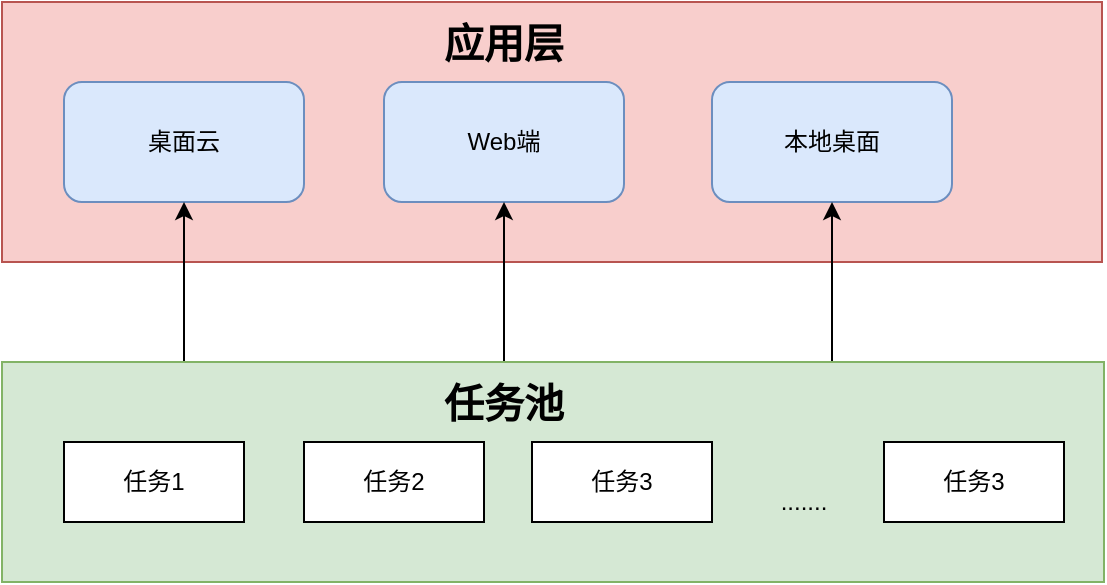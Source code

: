 <mxfile version="14.5.3" type="github">
  <diagram id="C5RBs43oDa-KdzZeNtuy" name="Page-1">
    <mxGraphModel dx="1422" dy="762" grid="1" gridSize="10" guides="1" tooltips="1" connect="1" arrows="1" fold="1" page="1" pageScale="1" pageWidth="827" pageHeight="1169" math="0" shadow="0">
      <root>
        <mxCell id="WIyWlLk6GJQsqaUBKTNV-0" />
        <mxCell id="WIyWlLk6GJQsqaUBKTNV-1" parent="WIyWlLk6GJQsqaUBKTNV-0" />
        <mxCell id="MlibQP-WOHyE2ScFxNsH-16" value="" style="rounded=0;whiteSpace=wrap;html=1;fontSize=20;fillColor=#f8cecc;strokeColor=#b85450;" vertex="1" parent="WIyWlLk6GJQsqaUBKTNV-1">
          <mxGeometry x="149" y="100" width="550" height="130" as="geometry" />
        </mxCell>
        <mxCell id="MlibQP-WOHyE2ScFxNsH-0" value="桌面云" style="rounded=1;whiteSpace=wrap;html=1;fillColor=#dae8fc;strokeColor=#6c8ebf;" vertex="1" parent="WIyWlLk6GJQsqaUBKTNV-1">
          <mxGeometry x="180" y="140" width="120" height="60" as="geometry" />
        </mxCell>
        <mxCell id="MlibQP-WOHyE2ScFxNsH-1" value="Web端" style="rounded=1;whiteSpace=wrap;html=1;fillColor=#dae8fc;strokeColor=#6c8ebf;" vertex="1" parent="WIyWlLk6GJQsqaUBKTNV-1">
          <mxGeometry x="340" y="140" width="120" height="60" as="geometry" />
        </mxCell>
        <mxCell id="MlibQP-WOHyE2ScFxNsH-2" value="本地桌面" style="rounded=1;whiteSpace=wrap;html=1;fillColor=#dae8fc;strokeColor=#6c8ebf;" vertex="1" parent="WIyWlLk6GJQsqaUBKTNV-1">
          <mxGeometry x="504" y="140" width="120" height="60" as="geometry" />
        </mxCell>
        <mxCell id="MlibQP-WOHyE2ScFxNsH-13" style="edgeStyle=orthogonalEdgeStyle;rounded=0;orthogonalLoop=1;jettySize=auto;html=1;exitX=0.25;exitY=0;exitDx=0;exitDy=0;entryX=0.5;entryY=1;entryDx=0;entryDy=0;fontSize=20;" edge="1" parent="WIyWlLk6GJQsqaUBKTNV-1" source="MlibQP-WOHyE2ScFxNsH-3" target="MlibQP-WOHyE2ScFxNsH-0">
          <mxGeometry relative="1" as="geometry">
            <Array as="points">
              <mxPoint x="240" y="280" />
            </Array>
          </mxGeometry>
        </mxCell>
        <mxCell id="MlibQP-WOHyE2ScFxNsH-14" style="edgeStyle=orthogonalEdgeStyle;rounded=0;orthogonalLoop=1;jettySize=auto;html=1;exitX=0.5;exitY=0;exitDx=0;exitDy=0;fontSize=20;" edge="1" parent="WIyWlLk6GJQsqaUBKTNV-1" source="MlibQP-WOHyE2ScFxNsH-3" target="MlibQP-WOHyE2ScFxNsH-1">
          <mxGeometry relative="1" as="geometry">
            <Array as="points">
              <mxPoint x="400" y="280" />
            </Array>
          </mxGeometry>
        </mxCell>
        <mxCell id="MlibQP-WOHyE2ScFxNsH-15" style="edgeStyle=orthogonalEdgeStyle;rounded=0;orthogonalLoop=1;jettySize=auto;html=1;exitX=0.75;exitY=0;exitDx=0;exitDy=0;entryX=0.5;entryY=1;entryDx=0;entryDy=0;fontSize=20;" edge="1" parent="WIyWlLk6GJQsqaUBKTNV-1" source="MlibQP-WOHyE2ScFxNsH-3" target="MlibQP-WOHyE2ScFxNsH-2">
          <mxGeometry relative="1" as="geometry">
            <Array as="points">
              <mxPoint x="564" y="280" />
            </Array>
          </mxGeometry>
        </mxCell>
        <mxCell id="MlibQP-WOHyE2ScFxNsH-3" value="" style="rounded=0;whiteSpace=wrap;html=1;fillColor=#d5e8d4;strokeColor=#82b366;" vertex="1" parent="WIyWlLk6GJQsqaUBKTNV-1">
          <mxGeometry x="149" y="280" width="551" height="110" as="geometry" />
        </mxCell>
        <mxCell id="MlibQP-WOHyE2ScFxNsH-4" value="任务1" style="rounded=0;whiteSpace=wrap;html=1;" vertex="1" parent="WIyWlLk6GJQsqaUBKTNV-1">
          <mxGeometry x="180" y="320" width="90" height="40" as="geometry" />
        </mxCell>
        <mxCell id="MlibQP-WOHyE2ScFxNsH-5" value="任务2" style="rounded=0;whiteSpace=wrap;html=1;" vertex="1" parent="WIyWlLk6GJQsqaUBKTNV-1">
          <mxGeometry x="300" y="320" width="90" height="40" as="geometry" />
        </mxCell>
        <mxCell id="MlibQP-WOHyE2ScFxNsH-6" value="任务3" style="rounded=0;whiteSpace=wrap;html=1;" vertex="1" parent="WIyWlLk6GJQsqaUBKTNV-1">
          <mxGeometry x="414" y="320" width="90" height="40" as="geometry" />
        </mxCell>
        <mxCell id="MlibQP-WOHyE2ScFxNsH-7" value="任务3" style="rounded=0;whiteSpace=wrap;html=1;" vertex="1" parent="WIyWlLk6GJQsqaUBKTNV-1">
          <mxGeometry x="590" y="320" width="90" height="40" as="geometry" />
        </mxCell>
        <mxCell id="MlibQP-WOHyE2ScFxNsH-10" value="......." style="text;html=1;strokeColor=none;fillColor=none;align=center;verticalAlign=middle;whiteSpace=wrap;rounded=0;" vertex="1" parent="WIyWlLk6GJQsqaUBKTNV-1">
          <mxGeometry x="530" y="340" width="40" height="20" as="geometry" />
        </mxCell>
        <mxCell id="MlibQP-WOHyE2ScFxNsH-11" value="任务池" style="text;html=1;strokeColor=none;fillColor=none;align=center;verticalAlign=middle;whiteSpace=wrap;rounded=0;fontSize=20;fontStyle=1" vertex="1" parent="WIyWlLk6GJQsqaUBKTNV-1">
          <mxGeometry x="365" y="290" width="70" height="20" as="geometry" />
        </mxCell>
        <mxCell id="MlibQP-WOHyE2ScFxNsH-17" value="应用层" style="text;html=1;strokeColor=none;fillColor=none;align=center;verticalAlign=middle;whiteSpace=wrap;rounded=0;fontSize=20;fontStyle=1" vertex="1" parent="WIyWlLk6GJQsqaUBKTNV-1">
          <mxGeometry x="365" y="110" width="70" height="20" as="geometry" />
        </mxCell>
        <mxCell id="MlibQP-WOHyE2ScFxNsH-19" style="edgeStyle=orthogonalEdgeStyle;rounded=0;orthogonalLoop=1;jettySize=auto;html=1;exitX=0.5;exitY=1;exitDx=0;exitDy=0;fontSize=20;" edge="1" parent="WIyWlLk6GJQsqaUBKTNV-1" source="MlibQP-WOHyE2ScFxNsH-17" target="MlibQP-WOHyE2ScFxNsH-17">
          <mxGeometry relative="1" as="geometry" />
        </mxCell>
      </root>
    </mxGraphModel>
  </diagram>
</mxfile>
